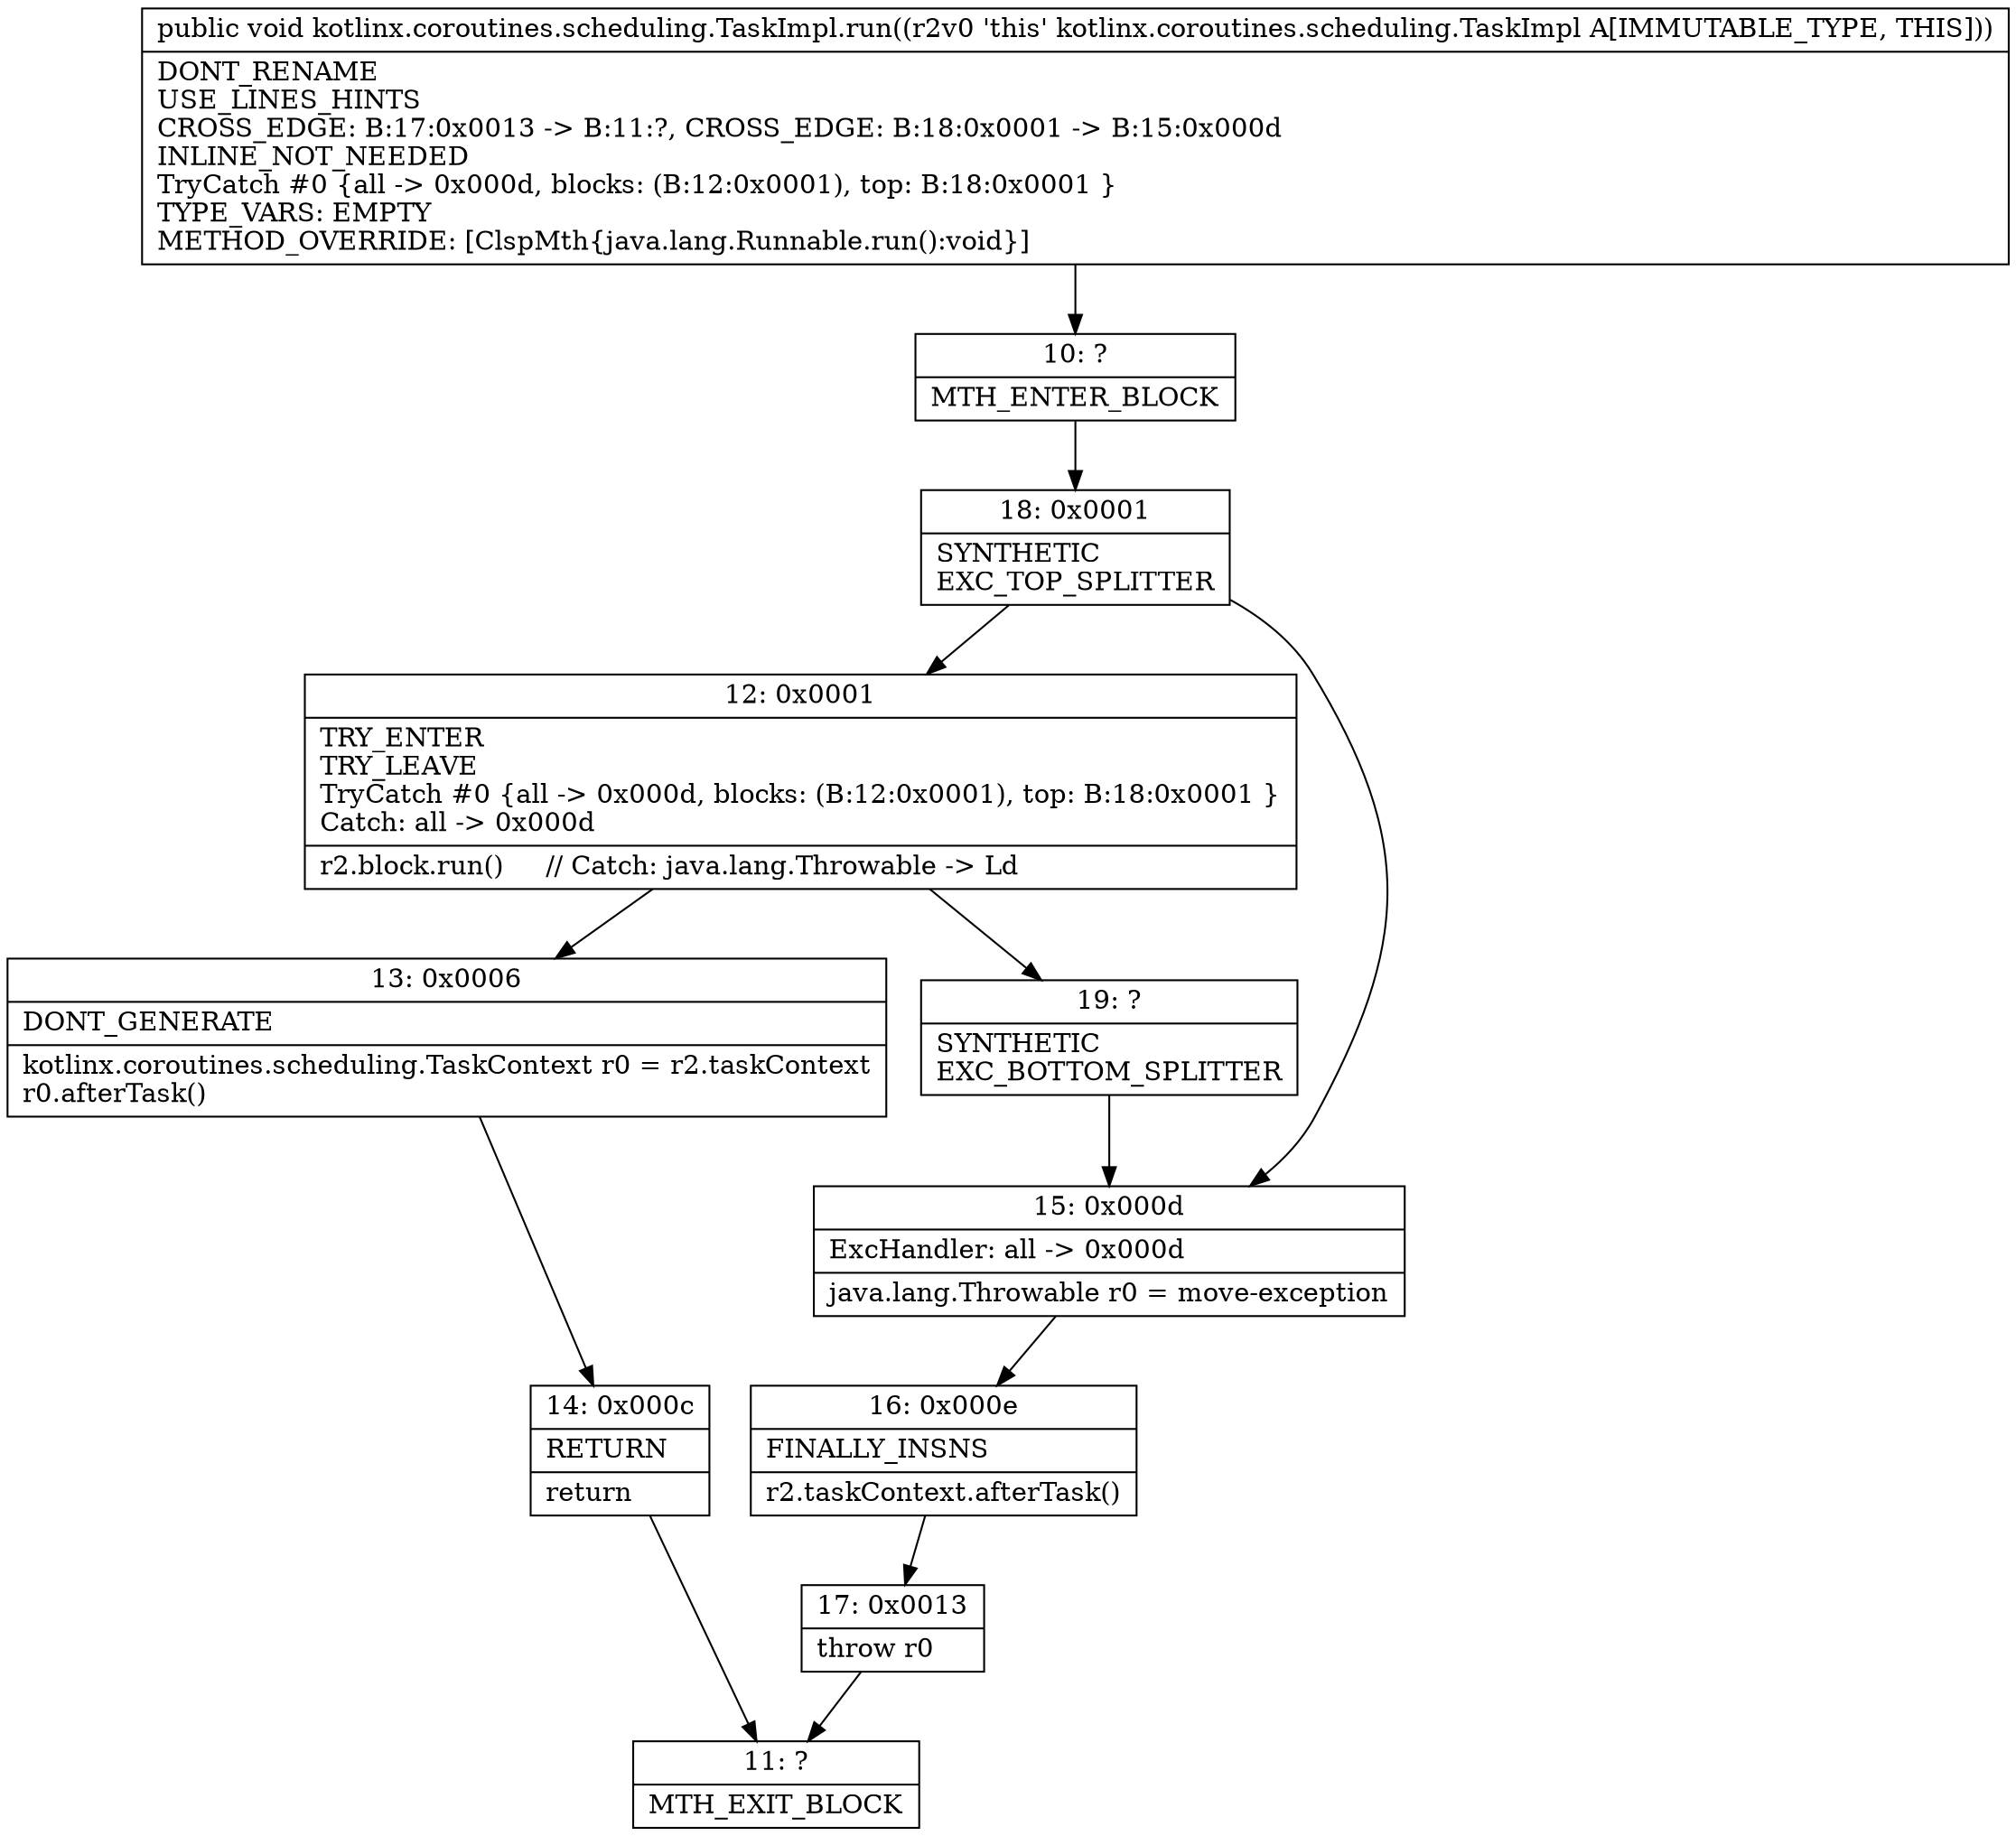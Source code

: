 digraph "CFG forkotlinx.coroutines.scheduling.TaskImpl.run()V" {
Node_10 [shape=record,label="{10\:\ ?|MTH_ENTER_BLOCK\l}"];
Node_18 [shape=record,label="{18\:\ 0x0001|SYNTHETIC\lEXC_TOP_SPLITTER\l}"];
Node_12 [shape=record,label="{12\:\ 0x0001|TRY_ENTER\lTRY_LEAVE\lTryCatch #0 \{all \-\> 0x000d, blocks: (B:12:0x0001), top: B:18:0x0001 \}\lCatch: all \-\> 0x000d\l|r2.block.run()     \/\/ Catch: java.lang.Throwable \-\> Ld\l}"];
Node_13 [shape=record,label="{13\:\ 0x0006|DONT_GENERATE\l|kotlinx.coroutines.scheduling.TaskContext r0 = r2.taskContext\lr0.afterTask()\l}"];
Node_14 [shape=record,label="{14\:\ 0x000c|RETURN\l|return\l}"];
Node_11 [shape=record,label="{11\:\ ?|MTH_EXIT_BLOCK\l}"];
Node_19 [shape=record,label="{19\:\ ?|SYNTHETIC\lEXC_BOTTOM_SPLITTER\l}"];
Node_15 [shape=record,label="{15\:\ 0x000d|ExcHandler: all \-\> 0x000d\l|java.lang.Throwable r0 = move\-exception\l}"];
Node_16 [shape=record,label="{16\:\ 0x000e|FINALLY_INSNS\l|r2.taskContext.afterTask()\l}"];
Node_17 [shape=record,label="{17\:\ 0x0013|throw r0\l}"];
MethodNode[shape=record,label="{public void kotlinx.coroutines.scheduling.TaskImpl.run((r2v0 'this' kotlinx.coroutines.scheduling.TaskImpl A[IMMUTABLE_TYPE, THIS]))  | DONT_RENAME\lUSE_LINES_HINTS\lCROSS_EDGE: B:17:0x0013 \-\> B:11:?, CROSS_EDGE: B:18:0x0001 \-\> B:15:0x000d\lINLINE_NOT_NEEDED\lTryCatch #0 \{all \-\> 0x000d, blocks: (B:12:0x0001), top: B:18:0x0001 \}\lTYPE_VARS: EMPTY\lMETHOD_OVERRIDE: [ClspMth\{java.lang.Runnable.run():void\}]\l}"];
MethodNode -> Node_10;Node_10 -> Node_18;
Node_18 -> Node_12;
Node_18 -> Node_15;
Node_12 -> Node_13;
Node_12 -> Node_19;
Node_13 -> Node_14;
Node_14 -> Node_11;
Node_19 -> Node_15;
Node_15 -> Node_16;
Node_16 -> Node_17;
Node_17 -> Node_11;
}

